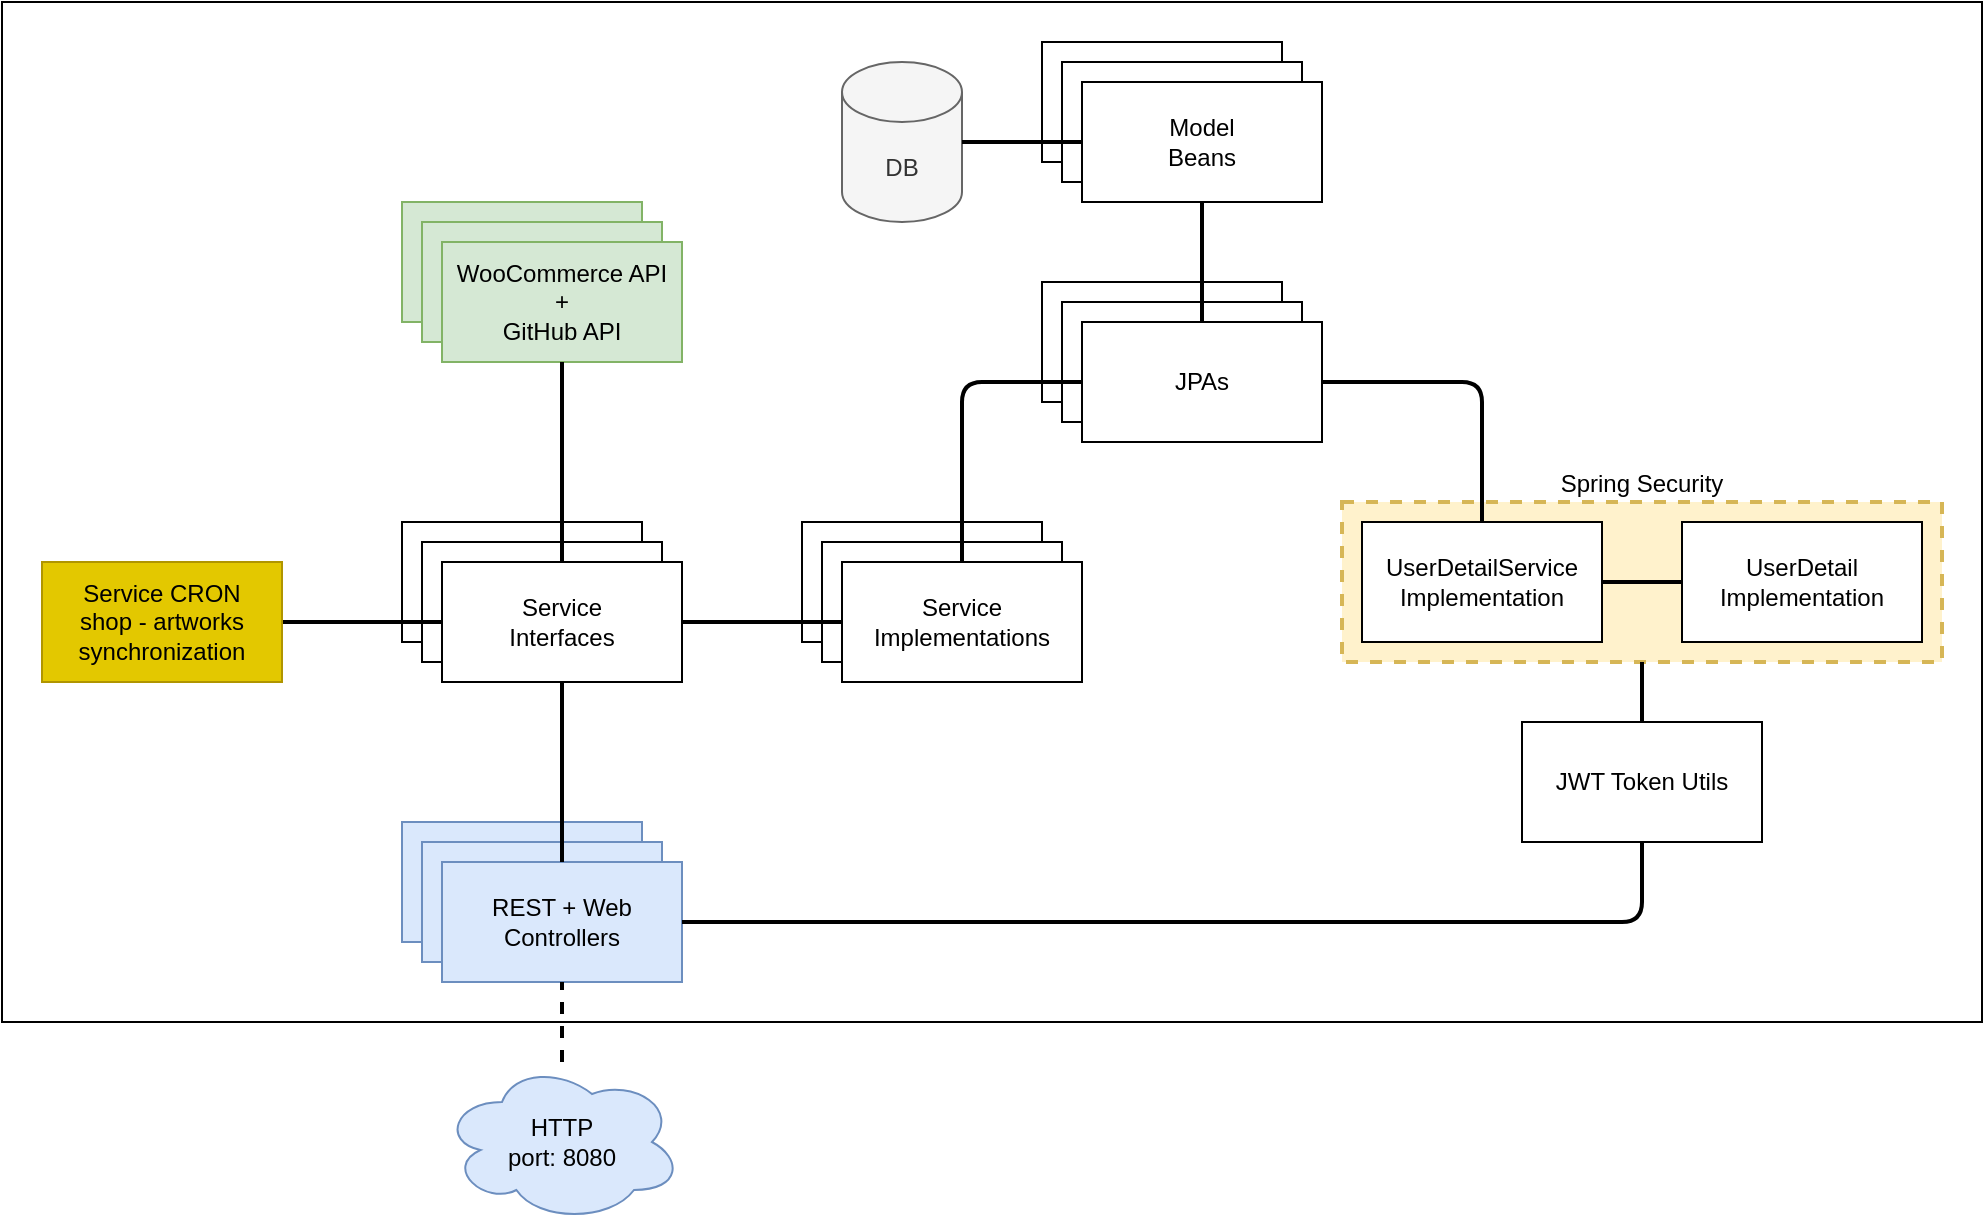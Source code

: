<mxfile version="20.0.0" type="device"><diagram id="I4r6E7HCdtmKssuT7R5q" name="Page-1"><mxGraphModel dx="2253" dy="771" grid="1" gridSize="10" guides="1" tooltips="1" connect="1" arrows="1" fold="1" page="1" pageScale="1" pageWidth="827" pageHeight="1169" math="0" shadow="0"><root><mxCell id="0"/><mxCell id="1" parent="0"/><mxCell id="DjmYr6bGJOduOpAyfGiX-1" value="" style="rounded=0;whiteSpace=wrap;html=1;" parent="1" vertex="1"><mxGeometry x="-160" y="20" width="990" height="510" as="geometry"/></mxCell><mxCell id="R3m0VWdQTmSVkuUjF9UV-54" value="Spring Security" style="rounded=0;whiteSpace=wrap;html=1;labelPosition=center;verticalLabelPosition=top;align=center;verticalAlign=bottom;dashed=1;strokeWidth=2;fillColor=#fff2cc;strokeColor=#d6b656;" parent="1" vertex="1"><mxGeometry x="510" y="270" width="300" height="80" as="geometry"/></mxCell><mxCell id="R3m0VWdQTmSVkuUjF9UV-34" value="" style="group" parent="1" vertex="1" connectable="0"><mxGeometry x="360" y="160" width="140" height="80" as="geometry"/></mxCell><mxCell id="R3m0VWdQTmSVkuUjF9UV-1" value="" style="rounded=0;whiteSpace=wrap;html=1;" parent="R3m0VWdQTmSVkuUjF9UV-34" vertex="1"><mxGeometry width="120" height="60" as="geometry"/></mxCell><mxCell id="R3m0VWdQTmSVkuUjF9UV-2" value="" style="rounded=0;whiteSpace=wrap;html=1;" parent="R3m0VWdQTmSVkuUjF9UV-34" vertex="1"><mxGeometry x="10" y="10" width="120" height="60" as="geometry"/></mxCell><mxCell id="R3m0VWdQTmSVkuUjF9UV-3" value="JPAs" style="rounded=0;whiteSpace=wrap;html=1;" parent="R3m0VWdQTmSVkuUjF9UV-34" vertex="1"><mxGeometry x="20" y="20" width="120" height="60" as="geometry"/></mxCell><mxCell id="R3m0VWdQTmSVkuUjF9UV-37" value="" style="group" parent="1" vertex="1" connectable="0"><mxGeometry x="40" y="430" width="140" height="80" as="geometry"/></mxCell><mxCell id="gTEg4THLf4kl37ziK_E8-8" value="" style="group" parent="R3m0VWdQTmSVkuUjF9UV-37" vertex="1" connectable="0"><mxGeometry width="140" height="80" as="geometry"/></mxCell><mxCell id="R3m0VWdQTmSVkuUjF9UV-29" value="" style="rounded=0;whiteSpace=wrap;html=1;fillColor=#dae8fc;strokeColor=#6c8ebf;" parent="gTEg4THLf4kl37ziK_E8-8" vertex="1"><mxGeometry width="120" height="60" as="geometry"/></mxCell><mxCell id="R3m0VWdQTmSVkuUjF9UV-30" value="" style="rounded=0;whiteSpace=wrap;html=1;fillColor=#dae8fc;strokeColor=#6c8ebf;" parent="gTEg4THLf4kl37ziK_E8-8" vertex="1"><mxGeometry x="10" y="10" width="120" height="60" as="geometry"/></mxCell><mxCell id="R3m0VWdQTmSVkuUjF9UV-31" value="REST + Web&lt;br&gt;Controllers" style="rounded=0;whiteSpace=wrap;html=1;fillColor=#dae8fc;strokeColor=#6c8ebf;" parent="gTEg4THLf4kl37ziK_E8-8" vertex="1"><mxGeometry x="20" y="20" width="120" height="60" as="geometry"/></mxCell><mxCell id="R3m0VWdQTmSVkuUjF9UV-35" value="" style="group" parent="1" vertex="1" connectable="0"><mxGeometry x="240" y="280" width="140" height="80" as="geometry"/></mxCell><mxCell id="R3m0VWdQTmSVkuUjF9UV-10" value="" style="rounded=0;whiteSpace=wrap;html=1;" parent="R3m0VWdQTmSVkuUjF9UV-35" vertex="1"><mxGeometry width="120" height="60" as="geometry"/></mxCell><mxCell id="R3m0VWdQTmSVkuUjF9UV-11" value="" style="rounded=0;whiteSpace=wrap;html=1;" parent="R3m0VWdQTmSVkuUjF9UV-35" vertex="1"><mxGeometry x="10" y="10" width="120" height="60" as="geometry"/></mxCell><mxCell id="R3m0VWdQTmSVkuUjF9UV-12" value="Service&lt;br&gt;Implementations" style="rounded=0;whiteSpace=wrap;html=1;" parent="R3m0VWdQTmSVkuUjF9UV-35" vertex="1"><mxGeometry x="20" y="20" width="120" height="60" as="geometry"/></mxCell><mxCell id="R3m0VWdQTmSVkuUjF9UV-4" value="DB" style="shape=cylinder3;whiteSpace=wrap;html=1;boundedLbl=1;backgroundOutline=1;size=15;fillColor=#f5f5f5;strokeColor=#666666;fontColor=#333333;" parent="1" vertex="1"><mxGeometry x="260" y="50" width="60" height="80" as="geometry"/></mxCell><mxCell id="R3m0VWdQTmSVkuUjF9UV-27" value="" style="endArrow=none;html=1;entryX=0;entryY=0.5;entryDx=0;entryDy=0;exitX=0.5;exitY=0;exitDx=0;exitDy=0;edgeStyle=orthogonalEdgeStyle;strokeWidth=2;" parent="1" source="R3m0VWdQTmSVkuUjF9UV-12" target="R3m0VWdQTmSVkuUjF9UV-3" edge="1"><mxGeometry width="50" height="50" relative="1" as="geometry"><mxPoint x="150" y="300" as="sourcePoint"/><mxPoint x="200" y="250" as="targetPoint"/></mxGeometry></mxCell><mxCell id="R3m0VWdQTmSVkuUjF9UV-28" value="" style="endArrow=none;html=1;strokeWidth=2;entryX=0;entryY=0.5;entryDx=0;entryDy=0;exitX=1;exitY=0.5;exitDx=0;exitDy=0;" parent="1" source="R3m0VWdQTmSVkuUjF9UV-18" target="R3m0VWdQTmSVkuUjF9UV-12" edge="1"><mxGeometry width="50" height="50" relative="1" as="geometry"><mxPoint x="150" y="300" as="sourcePoint"/><mxPoint x="200" y="250" as="targetPoint"/></mxGeometry></mxCell><mxCell id="R3m0VWdQTmSVkuUjF9UV-32" value="" style="endArrow=none;html=1;strokeWidth=2;entryX=0.5;entryY=0;entryDx=0;entryDy=0;exitX=0.5;exitY=1;exitDx=0;exitDy=0;" parent="1" source="R3m0VWdQTmSVkuUjF9UV-18" target="R3m0VWdQTmSVkuUjF9UV-31" edge="1"><mxGeometry width="50" height="50" relative="1" as="geometry"><mxPoint x="400" y="310" as="sourcePoint"/><mxPoint x="450" y="260" as="targetPoint"/></mxGeometry></mxCell><mxCell id="R3m0VWdQTmSVkuUjF9UV-39" value="" style="group" parent="1" vertex="1" connectable="0"><mxGeometry x="360" y="40" width="140" height="80" as="geometry"/></mxCell><mxCell id="R3m0VWdQTmSVkuUjF9UV-40" value="" style="rounded=0;whiteSpace=wrap;html=1;" parent="R3m0VWdQTmSVkuUjF9UV-39" vertex="1"><mxGeometry width="120" height="60" as="geometry"/></mxCell><mxCell id="R3m0VWdQTmSVkuUjF9UV-41" value="" style="rounded=0;whiteSpace=wrap;html=1;" parent="R3m0VWdQTmSVkuUjF9UV-39" vertex="1"><mxGeometry x="10" y="10" width="120" height="60" as="geometry"/></mxCell><mxCell id="R3m0VWdQTmSVkuUjF9UV-42" value="Model&lt;br&gt;Beans" style="rounded=0;whiteSpace=wrap;html=1;" parent="R3m0VWdQTmSVkuUjF9UV-39" vertex="1"><mxGeometry x="20" y="20" width="120" height="60" as="geometry"/></mxCell><mxCell id="R3m0VWdQTmSVkuUjF9UV-43" value="" style="endArrow=none;html=1;strokeWidth=2;entryX=0;entryY=0.5;entryDx=0;entryDy=0;exitX=1;exitY=0.5;exitDx=0;exitDy=0;exitPerimeter=0;" parent="1" source="R3m0VWdQTmSVkuUjF9UV-4" target="R3m0VWdQTmSVkuUjF9UV-42" edge="1"><mxGeometry width="50" height="50" relative="1" as="geometry"><mxPoint x="400" y="230" as="sourcePoint"/><mxPoint x="450" y="180" as="targetPoint"/></mxGeometry></mxCell><mxCell id="R3m0VWdQTmSVkuUjF9UV-44" value="" style="endArrow=none;html=1;strokeWidth=2;exitX=0.5;exitY=1;exitDx=0;exitDy=0;entryX=0.5;entryY=0;entryDx=0;entryDy=0;" parent="1" source="R3m0VWdQTmSVkuUjF9UV-42" target="R3m0VWdQTmSVkuUjF9UV-3" edge="1"><mxGeometry width="50" height="50" relative="1" as="geometry"><mxPoint x="400" y="230" as="sourcePoint"/><mxPoint x="450" y="170" as="targetPoint"/></mxGeometry></mxCell><mxCell id="R3m0VWdQTmSVkuUjF9UV-49" value="UserDetailService&lt;br&gt;Implementation" style="rounded=0;whiteSpace=wrap;html=1;" parent="1" vertex="1"><mxGeometry x="520" y="280" width="120" height="60" as="geometry"/></mxCell><mxCell id="R3m0VWdQTmSVkuUjF9UV-50" value="UserDetail&lt;br&gt;Implementation" style="rounded=0;whiteSpace=wrap;html=1;" parent="1" vertex="1"><mxGeometry x="680" y="280" width="120" height="60" as="geometry"/></mxCell><mxCell id="R3m0VWdQTmSVkuUjF9UV-51" value="" style="endArrow=none;html=1;strokeWidth=2;entryX=0.5;entryY=0;entryDx=0;entryDy=0;exitX=1;exitY=0.5;exitDx=0;exitDy=0;" parent="1" source="R3m0VWdQTmSVkuUjF9UV-3" target="R3m0VWdQTmSVkuUjF9UV-49" edge="1"><mxGeometry width="50" height="50" relative="1" as="geometry"><mxPoint x="400" y="230" as="sourcePoint"/><mxPoint x="450" y="180" as="targetPoint"/><Array as="points"><mxPoint x="580" y="210"/></Array></mxGeometry></mxCell><mxCell id="R3m0VWdQTmSVkuUjF9UV-52" value="" style="endArrow=none;html=1;strokeWidth=2;entryX=0;entryY=0.5;entryDx=0;entryDy=0;exitX=1;exitY=0.5;exitDx=0;exitDy=0;" parent="1" source="R3m0VWdQTmSVkuUjF9UV-49" target="R3m0VWdQTmSVkuUjF9UV-50" edge="1"><mxGeometry width="50" height="50" relative="1" as="geometry"><mxPoint x="400" y="230" as="sourcePoint"/><mxPoint x="450" y="180" as="targetPoint"/></mxGeometry></mxCell><mxCell id="R3m0VWdQTmSVkuUjF9UV-57" style="edgeStyle=orthogonalEdgeStyle;rounded=0;orthogonalLoop=1;jettySize=auto;html=1;exitX=0.5;exitY=0;exitDx=0;exitDy=0;entryX=0.5;entryY=1;entryDx=0;entryDy=0;strokeWidth=2;endArrow=none;endFill=0;" parent="1" source="R3m0VWdQTmSVkuUjF9UV-56" target="R3m0VWdQTmSVkuUjF9UV-54" edge="1"><mxGeometry relative="1" as="geometry"/></mxCell><mxCell id="R3m0VWdQTmSVkuUjF9UV-56" value="JWT Token Utils" style="rounded=0;whiteSpace=wrap;html=1;strokeWidth=1;" parent="1" vertex="1"><mxGeometry x="600" y="380" width="120" height="60" as="geometry"/></mxCell><mxCell id="R3m0VWdQTmSVkuUjF9UV-58" value="" style="endArrow=none;html=1;strokeWidth=2;entryX=0.5;entryY=1;entryDx=0;entryDy=0;exitX=1;exitY=0.5;exitDx=0;exitDy=0;" parent="1" source="R3m0VWdQTmSVkuUjF9UV-31" target="R3m0VWdQTmSVkuUjF9UV-56" edge="1"><mxGeometry width="50" height="50" relative="1" as="geometry"><mxPoint x="400" y="300" as="sourcePoint"/><mxPoint x="450" y="250" as="targetPoint"/><Array as="points"><mxPoint x="660" y="480"/></Array></mxGeometry></mxCell><mxCell id="R3m0VWdQTmSVkuUjF9UV-59" value="" style="endArrow=none;dashed=1;html=1;strokeWidth=2;" parent="1" source="R3m0VWdQTmSVkuUjF9UV-61" edge="1"><mxGeometry width="50" height="50" relative="1" as="geometry"><mxPoint x="120" y="560" as="sourcePoint"/><mxPoint x="120" y="510" as="targetPoint"/></mxGeometry></mxCell><mxCell id="R3m0VWdQTmSVkuUjF9UV-61" value="&lt;span&gt;HTTP&lt;/span&gt;&lt;br&gt;&lt;span&gt;port: 8080&lt;/span&gt;" style="ellipse;shape=cloud;whiteSpace=wrap;html=1;strokeWidth=1;fillColor=#dae8fc;strokeColor=#6c8ebf;" parent="1" vertex="1"><mxGeometry x="60" y="550" width="120" height="80" as="geometry"/></mxCell><mxCell id="gTEg4THLf4kl37ziK_E8-7" value="" style="group" parent="1" vertex="1" connectable="0"><mxGeometry x="40" y="280" width="140" height="80" as="geometry"/></mxCell><mxCell id="R3m0VWdQTmSVkuUjF9UV-36" value="" style="group" parent="gTEg4THLf4kl37ziK_E8-7" vertex="1" connectable="0"><mxGeometry width="140" height="80" as="geometry"/></mxCell><mxCell id="R3m0VWdQTmSVkuUjF9UV-16" value="" style="rounded=0;whiteSpace=wrap;html=1;" parent="R3m0VWdQTmSVkuUjF9UV-36" vertex="1"><mxGeometry width="120" height="60" as="geometry"/></mxCell><mxCell id="R3m0VWdQTmSVkuUjF9UV-17" value="" style="rounded=0;whiteSpace=wrap;html=1;" parent="R3m0VWdQTmSVkuUjF9UV-36" vertex="1"><mxGeometry x="10" y="10" width="120" height="60" as="geometry"/></mxCell><mxCell id="R3m0VWdQTmSVkuUjF9UV-18" value="Service&lt;br&gt;Interfaces" style="rounded=0;whiteSpace=wrap;html=1;" parent="R3m0VWdQTmSVkuUjF9UV-36" vertex="1"><mxGeometry x="20" y="20" width="120" height="60" as="geometry"/></mxCell><mxCell id="gTEg4THLf4kl37ziK_E8-9" value="" style="group" parent="1" vertex="1" connectable="0"><mxGeometry x="40" y="120" width="140" height="80" as="geometry"/></mxCell><mxCell id="gTEg4THLf4kl37ziK_E8-10" value="" style="rounded=0;whiteSpace=wrap;html=1;fillColor=#d5e8d4;strokeColor=#82b366;" parent="gTEg4THLf4kl37ziK_E8-9" vertex="1"><mxGeometry width="120" height="60" as="geometry"/></mxCell><mxCell id="gTEg4THLf4kl37ziK_E8-11" value="" style="rounded=0;whiteSpace=wrap;html=1;fillColor=#d5e8d4;strokeColor=#82b366;" parent="gTEg4THLf4kl37ziK_E8-9" vertex="1"><mxGeometry x="10" y="10" width="120" height="60" as="geometry"/></mxCell><mxCell id="gTEg4THLf4kl37ziK_E8-12" value="WooCommerce API&lt;br&gt;+&lt;br&gt;GitHub API" style="rounded=0;whiteSpace=wrap;html=1;fillColor=#d5e8d4;strokeColor=#82b366;" parent="gTEg4THLf4kl37ziK_E8-9" vertex="1"><mxGeometry x="20" y="20" width="120" height="60" as="geometry"/></mxCell><mxCell id="gTEg4THLf4kl37ziK_E8-13" style="edgeStyle=orthogonalEdgeStyle;rounded=0;orthogonalLoop=1;jettySize=auto;html=1;exitX=0.5;exitY=1;exitDx=0;exitDy=0;entryX=0.5;entryY=0;entryDx=0;entryDy=0;endArrow=none;endFill=0;strokeWidth=2;" parent="1" source="gTEg4THLf4kl37ziK_E8-12" target="R3m0VWdQTmSVkuUjF9UV-18" edge="1"><mxGeometry relative="1" as="geometry"/></mxCell><mxCell id="1AXWHuWAceK8wh0UhZzT-4" style="edgeStyle=orthogonalEdgeStyle;rounded=0;orthogonalLoop=1;jettySize=auto;html=1;endArrow=none;endFill=0;strokeWidth=2;" edge="1" parent="1" source="1AXWHuWAceK8wh0UhZzT-3" target="R3m0VWdQTmSVkuUjF9UV-18"><mxGeometry relative="1" as="geometry"/></mxCell><mxCell id="1AXWHuWAceK8wh0UhZzT-3" value="Service CRON&lt;br&gt;shop - artworks&lt;br&gt;synchronization" style="rounded=0;whiteSpace=wrap;html=1;strokeWidth=1;fillColor=#e3c800;strokeColor=#B09500;fontColor=#000000;" vertex="1" parent="1"><mxGeometry x="-140" y="300" width="120" height="60" as="geometry"/></mxCell></root></mxGraphModel></diagram></mxfile>